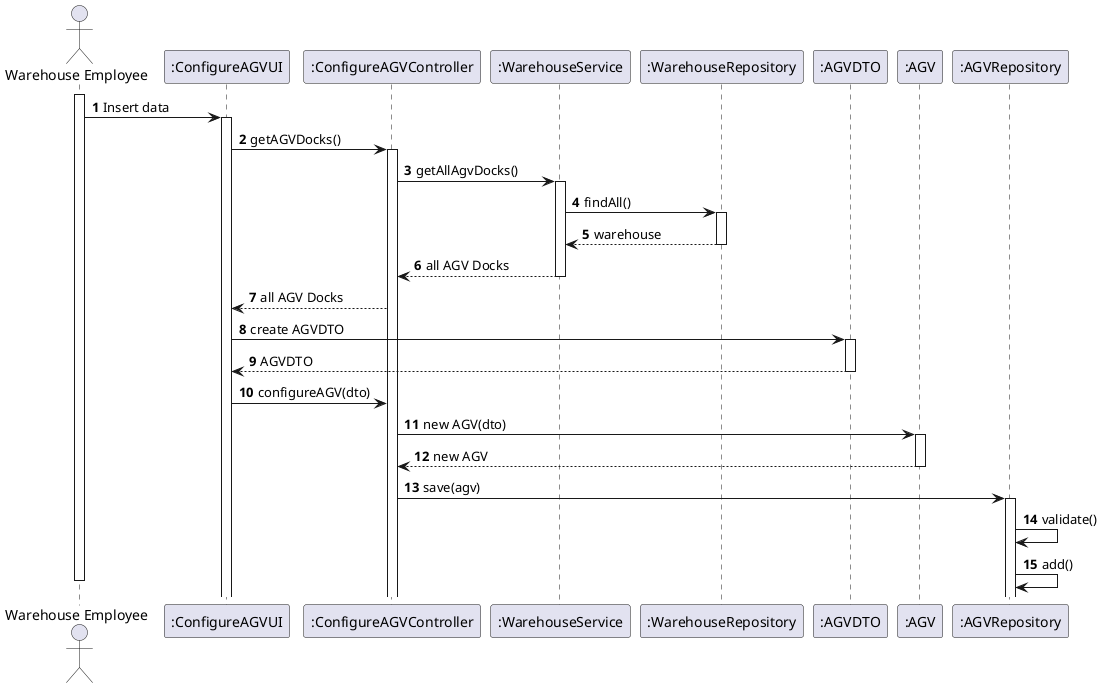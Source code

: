 @startuml
'https://plantuml.com/sequence-diagram

autonumber

actor "Warehouse Employee" as Employee

participant ":ConfigureAGVUI" as UI
participant ":ConfigureAGVController" as CTRL
participant ":WarehouseService" as WHService
participant ":WarehouseRepository" as WHRepo
participant ":AGVDTO" as DTO
participant ":AGV" as AGV
participant ":AGVRepository" as AGVRepo



activate Employee


Employee -> UI : Insert data
activate UI

UI -> CTRL : getAGVDocks()

activate CTRL
CTRL -> WHService : getAllAgvDocks()
activate WHService
WHService -> WHRepo : findAll()
activate WHRepo
WHRepo --> WHService : warehouse
deactivate WHRepo

WHService --> CTRL : all AGV Docks
deactivate WHService
CTRL --> UI: all AGV Docks
UI -> DTO: create AGVDTO
activate DTO
DTO --> UI: AGVDTO
deactivate DTO
UI -> CTRL : configureAGV(dto)
CTRL -> AGV : new AGV(dto)
activate AGV
AGV --> CTRL : new AGV
deactivate AGV
CTRL -> AGVRepo : save(agv)
activate AGVRepo
AGVRepo -> AGVRepo : validate()
AGVRepo -> AGVRepo : add()

deactivate Employee



@enduml